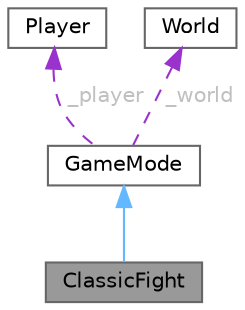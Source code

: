 digraph "ClassicFight"
{
 // LATEX_PDF_SIZE
  bgcolor="transparent";
  edge [fontname=Helvetica,fontsize=10,labelfontname=Helvetica,labelfontsize=10];
  node [fontname=Helvetica,fontsize=10,shape=box,height=0.2,width=0.4];
  Node1 [id="Node000001",label="ClassicFight",height=0.2,width=0.4,color="gray40", fillcolor="grey60", style="filled", fontcolor="black",tooltip=" "];
  Node2 -> Node1 [id="edge4_Node000001_Node000002",dir="back",color="steelblue1",style="solid",tooltip=" "];
  Node2 [id="Node000002",label="GameMode",height=0.2,width=0.4,color="gray40", fillcolor="white", style="filled",URL="$class_game_mode.html",tooltip=" "];
  Node3 -> Node2 [id="edge5_Node000002_Node000003",dir="back",color="darkorchid3",style="dashed",tooltip=" ",label=" _player",fontcolor="grey" ];
  Node3 [id="Node000003",label="Player",height=0.2,width=0.4,color="gray40", fillcolor="white", style="filled",URL="$class_player.html",tooltip=" "];
  Node4 -> Node2 [id="edge6_Node000002_Node000004",dir="back",color="darkorchid3",style="dashed",tooltip=" ",label=" _world",fontcolor="grey" ];
  Node4 [id="Node000004",label="World",height=0.2,width=0.4,color="gray40", fillcolor="white", style="filled",URL="$class_world.html",tooltip=" "];
}
